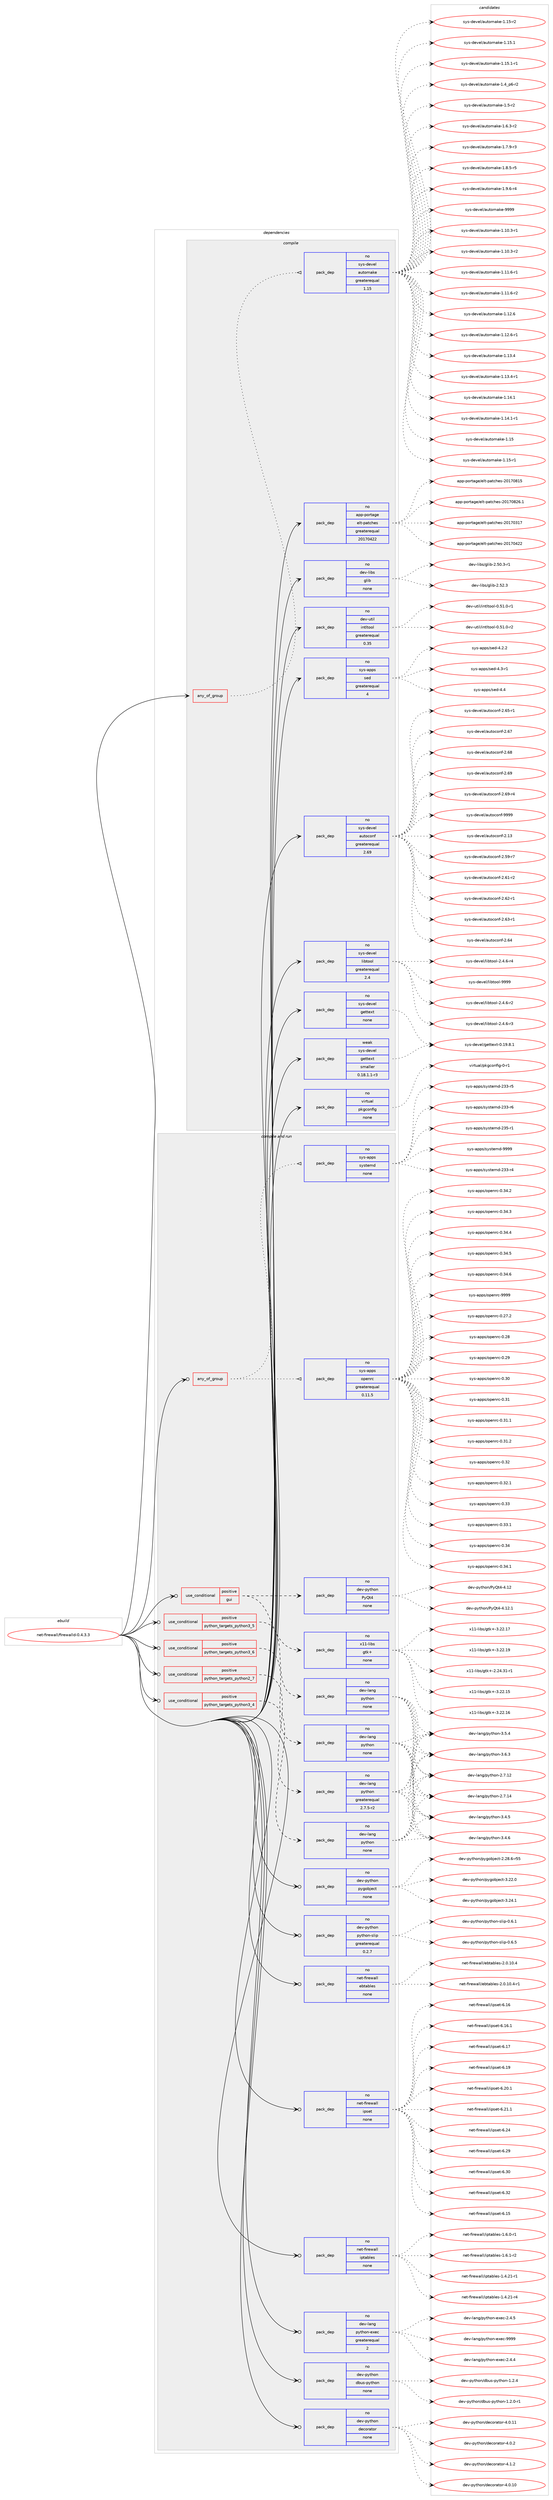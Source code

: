 digraph prolog {

# *************
# Graph options
# *************

newrank=true;
concentrate=true;
compound=true;
graph [rankdir=LR,fontname=Helvetica,fontsize=10,ranksep=1.5];#, ranksep=2.5, nodesep=0.2];
edge  [arrowhead=vee];
node  [fontname=Helvetica,fontsize=10];

# **********
# The ebuild
# **********

subgraph cluster_leftcol {
color=gray;
rank=same;
label=<<i>ebuild</i>>;
id [label="net-firewall/firewalld-0.4.3.3", color=red, width=4, href="../net-firewall/firewalld-0.4.3.3.svg"];
}

# ****************
# The dependencies
# ****************

subgraph cluster_midcol {
color=gray;
label=<<i>dependencies</i>>;
subgraph cluster_compile {
fillcolor="#eeeeee";
style=filled;
label=<<i>compile</i>>;
subgraph any6556 {
dependency408612 [label=<<TABLE BORDER="0" CELLBORDER="1" CELLSPACING="0" CELLPADDING="4"><TR><TD CELLPADDING="10">any_of_group</TD></TR></TABLE>>, shape=none, color=red];subgraph pack300751 {
dependency408613 [label=<<TABLE BORDER="0" CELLBORDER="1" CELLSPACING="0" CELLPADDING="4" WIDTH="220"><TR><TD ROWSPAN="6" CELLPADDING="30">pack_dep</TD></TR><TR><TD WIDTH="110">no</TD></TR><TR><TD>sys-devel</TD></TR><TR><TD>automake</TD></TR><TR><TD>greaterequal</TD></TR><TR><TD>1.15</TD></TR></TABLE>>, shape=none, color=blue];
}
dependency408612:e -> dependency408613:w [weight=20,style="dotted",arrowhead="oinv"];
}
id:e -> dependency408612:w [weight=20,style="solid",arrowhead="vee"];
subgraph pack300752 {
dependency408614 [label=<<TABLE BORDER="0" CELLBORDER="1" CELLSPACING="0" CELLPADDING="4" WIDTH="220"><TR><TD ROWSPAN="6" CELLPADDING="30">pack_dep</TD></TR><TR><TD WIDTH="110">no</TD></TR><TR><TD>app-portage</TD></TR><TR><TD>elt-patches</TD></TR><TR><TD>greaterequal</TD></TR><TR><TD>20170422</TD></TR></TABLE>>, shape=none, color=blue];
}
id:e -> dependency408614:w [weight=20,style="solid",arrowhead="vee"];
subgraph pack300753 {
dependency408615 [label=<<TABLE BORDER="0" CELLBORDER="1" CELLSPACING="0" CELLPADDING="4" WIDTH="220"><TR><TD ROWSPAN="6" CELLPADDING="30">pack_dep</TD></TR><TR><TD WIDTH="110">no</TD></TR><TR><TD>dev-libs</TD></TR><TR><TD>glib</TD></TR><TR><TD>none</TD></TR><TR><TD></TD></TR></TABLE>>, shape=none, color=blue];
}
id:e -> dependency408615:w [weight=20,style="solid",arrowhead="vee"];
subgraph pack300754 {
dependency408616 [label=<<TABLE BORDER="0" CELLBORDER="1" CELLSPACING="0" CELLPADDING="4" WIDTH="220"><TR><TD ROWSPAN="6" CELLPADDING="30">pack_dep</TD></TR><TR><TD WIDTH="110">no</TD></TR><TR><TD>dev-util</TD></TR><TR><TD>intltool</TD></TR><TR><TD>greaterequal</TD></TR><TR><TD>0.35</TD></TR></TABLE>>, shape=none, color=blue];
}
id:e -> dependency408616:w [weight=20,style="solid",arrowhead="vee"];
subgraph pack300755 {
dependency408617 [label=<<TABLE BORDER="0" CELLBORDER="1" CELLSPACING="0" CELLPADDING="4" WIDTH="220"><TR><TD ROWSPAN="6" CELLPADDING="30">pack_dep</TD></TR><TR><TD WIDTH="110">no</TD></TR><TR><TD>sys-apps</TD></TR><TR><TD>sed</TD></TR><TR><TD>greaterequal</TD></TR><TR><TD>4</TD></TR></TABLE>>, shape=none, color=blue];
}
id:e -> dependency408617:w [weight=20,style="solid",arrowhead="vee"];
subgraph pack300756 {
dependency408618 [label=<<TABLE BORDER="0" CELLBORDER="1" CELLSPACING="0" CELLPADDING="4" WIDTH="220"><TR><TD ROWSPAN="6" CELLPADDING="30">pack_dep</TD></TR><TR><TD WIDTH="110">no</TD></TR><TR><TD>sys-devel</TD></TR><TR><TD>autoconf</TD></TR><TR><TD>greaterequal</TD></TR><TR><TD>2.69</TD></TR></TABLE>>, shape=none, color=blue];
}
id:e -> dependency408618:w [weight=20,style="solid",arrowhead="vee"];
subgraph pack300757 {
dependency408619 [label=<<TABLE BORDER="0" CELLBORDER="1" CELLSPACING="0" CELLPADDING="4" WIDTH="220"><TR><TD ROWSPAN="6" CELLPADDING="30">pack_dep</TD></TR><TR><TD WIDTH="110">no</TD></TR><TR><TD>sys-devel</TD></TR><TR><TD>gettext</TD></TR><TR><TD>none</TD></TR><TR><TD></TD></TR></TABLE>>, shape=none, color=blue];
}
id:e -> dependency408619:w [weight=20,style="solid",arrowhead="vee"];
subgraph pack300758 {
dependency408620 [label=<<TABLE BORDER="0" CELLBORDER="1" CELLSPACING="0" CELLPADDING="4" WIDTH="220"><TR><TD ROWSPAN="6" CELLPADDING="30">pack_dep</TD></TR><TR><TD WIDTH="110">no</TD></TR><TR><TD>sys-devel</TD></TR><TR><TD>libtool</TD></TR><TR><TD>greaterequal</TD></TR><TR><TD>2.4</TD></TR></TABLE>>, shape=none, color=blue];
}
id:e -> dependency408620:w [weight=20,style="solid",arrowhead="vee"];
subgraph pack300759 {
dependency408621 [label=<<TABLE BORDER="0" CELLBORDER="1" CELLSPACING="0" CELLPADDING="4" WIDTH="220"><TR><TD ROWSPAN="6" CELLPADDING="30">pack_dep</TD></TR><TR><TD WIDTH="110">no</TD></TR><TR><TD>virtual</TD></TR><TR><TD>pkgconfig</TD></TR><TR><TD>none</TD></TR><TR><TD></TD></TR></TABLE>>, shape=none, color=blue];
}
id:e -> dependency408621:w [weight=20,style="solid",arrowhead="vee"];
subgraph pack300760 {
dependency408622 [label=<<TABLE BORDER="0" CELLBORDER="1" CELLSPACING="0" CELLPADDING="4" WIDTH="220"><TR><TD ROWSPAN="6" CELLPADDING="30">pack_dep</TD></TR><TR><TD WIDTH="110">weak</TD></TR><TR><TD>sys-devel</TD></TR><TR><TD>gettext</TD></TR><TR><TD>smaller</TD></TR><TR><TD>0.18.1.1-r3</TD></TR></TABLE>>, shape=none, color=blue];
}
id:e -> dependency408622:w [weight=20,style="solid",arrowhead="vee"];
}
subgraph cluster_compileandrun {
fillcolor="#eeeeee";
style=filled;
label=<<i>compile and run</i>>;
subgraph any6557 {
dependency408623 [label=<<TABLE BORDER="0" CELLBORDER="1" CELLSPACING="0" CELLPADDING="4"><TR><TD CELLPADDING="10">any_of_group</TD></TR></TABLE>>, shape=none, color=red];subgraph pack300761 {
dependency408624 [label=<<TABLE BORDER="0" CELLBORDER="1" CELLSPACING="0" CELLPADDING="4" WIDTH="220"><TR><TD ROWSPAN="6" CELLPADDING="30">pack_dep</TD></TR><TR><TD WIDTH="110">no</TD></TR><TR><TD>sys-apps</TD></TR><TR><TD>openrc</TD></TR><TR><TD>greaterequal</TD></TR><TR><TD>0.11.5</TD></TR></TABLE>>, shape=none, color=blue];
}
dependency408623:e -> dependency408624:w [weight=20,style="dotted",arrowhead="oinv"];
subgraph pack300762 {
dependency408625 [label=<<TABLE BORDER="0" CELLBORDER="1" CELLSPACING="0" CELLPADDING="4" WIDTH="220"><TR><TD ROWSPAN="6" CELLPADDING="30">pack_dep</TD></TR><TR><TD WIDTH="110">no</TD></TR><TR><TD>sys-apps</TD></TR><TR><TD>systemd</TD></TR><TR><TD>none</TD></TR><TR><TD></TD></TR></TABLE>>, shape=none, color=blue];
}
dependency408623:e -> dependency408625:w [weight=20,style="dotted",arrowhead="oinv"];
}
id:e -> dependency408623:w [weight=20,style="solid",arrowhead="odotvee"];
subgraph cond101117 {
dependency408626 [label=<<TABLE BORDER="0" CELLBORDER="1" CELLSPACING="0" CELLPADDING="4"><TR><TD ROWSPAN="3" CELLPADDING="10">use_conditional</TD></TR><TR><TD>positive</TD></TR><TR><TD>gui</TD></TR></TABLE>>, shape=none, color=red];
subgraph pack300763 {
dependency408627 [label=<<TABLE BORDER="0" CELLBORDER="1" CELLSPACING="0" CELLPADDING="4" WIDTH="220"><TR><TD ROWSPAN="6" CELLPADDING="30">pack_dep</TD></TR><TR><TD WIDTH="110">no</TD></TR><TR><TD>x11-libs</TD></TR><TR><TD>gtk+</TD></TR><TR><TD>none</TD></TR><TR><TD></TD></TR></TABLE>>, shape=none, color=blue];
}
dependency408626:e -> dependency408627:w [weight=20,style="dashed",arrowhead="vee"];
subgraph pack300764 {
dependency408628 [label=<<TABLE BORDER="0" CELLBORDER="1" CELLSPACING="0" CELLPADDING="4" WIDTH="220"><TR><TD ROWSPAN="6" CELLPADDING="30">pack_dep</TD></TR><TR><TD WIDTH="110">no</TD></TR><TR><TD>dev-python</TD></TR><TR><TD>PyQt4</TD></TR><TR><TD>none</TD></TR><TR><TD></TD></TR></TABLE>>, shape=none, color=blue];
}
dependency408626:e -> dependency408628:w [weight=20,style="dashed",arrowhead="vee"];
}
id:e -> dependency408626:w [weight=20,style="solid",arrowhead="odotvee"];
subgraph cond101118 {
dependency408629 [label=<<TABLE BORDER="0" CELLBORDER="1" CELLSPACING="0" CELLPADDING="4"><TR><TD ROWSPAN="3" CELLPADDING="10">use_conditional</TD></TR><TR><TD>positive</TD></TR><TR><TD>python_targets_python2_7</TD></TR></TABLE>>, shape=none, color=red];
subgraph pack300765 {
dependency408630 [label=<<TABLE BORDER="0" CELLBORDER="1" CELLSPACING="0" CELLPADDING="4" WIDTH="220"><TR><TD ROWSPAN="6" CELLPADDING="30">pack_dep</TD></TR><TR><TD WIDTH="110">no</TD></TR><TR><TD>dev-lang</TD></TR><TR><TD>python</TD></TR><TR><TD>greaterequal</TD></TR><TR><TD>2.7.5-r2</TD></TR></TABLE>>, shape=none, color=blue];
}
dependency408629:e -> dependency408630:w [weight=20,style="dashed",arrowhead="vee"];
}
id:e -> dependency408629:w [weight=20,style="solid",arrowhead="odotvee"];
subgraph cond101119 {
dependency408631 [label=<<TABLE BORDER="0" CELLBORDER="1" CELLSPACING="0" CELLPADDING="4"><TR><TD ROWSPAN="3" CELLPADDING="10">use_conditional</TD></TR><TR><TD>positive</TD></TR><TR><TD>python_targets_python3_4</TD></TR></TABLE>>, shape=none, color=red];
subgraph pack300766 {
dependency408632 [label=<<TABLE BORDER="0" CELLBORDER="1" CELLSPACING="0" CELLPADDING="4" WIDTH="220"><TR><TD ROWSPAN="6" CELLPADDING="30">pack_dep</TD></TR><TR><TD WIDTH="110">no</TD></TR><TR><TD>dev-lang</TD></TR><TR><TD>python</TD></TR><TR><TD>none</TD></TR><TR><TD></TD></TR></TABLE>>, shape=none, color=blue];
}
dependency408631:e -> dependency408632:w [weight=20,style="dashed",arrowhead="vee"];
}
id:e -> dependency408631:w [weight=20,style="solid",arrowhead="odotvee"];
subgraph cond101120 {
dependency408633 [label=<<TABLE BORDER="0" CELLBORDER="1" CELLSPACING="0" CELLPADDING="4"><TR><TD ROWSPAN="3" CELLPADDING="10">use_conditional</TD></TR><TR><TD>positive</TD></TR><TR><TD>python_targets_python3_5</TD></TR></TABLE>>, shape=none, color=red];
subgraph pack300767 {
dependency408634 [label=<<TABLE BORDER="0" CELLBORDER="1" CELLSPACING="0" CELLPADDING="4" WIDTH="220"><TR><TD ROWSPAN="6" CELLPADDING="30">pack_dep</TD></TR><TR><TD WIDTH="110">no</TD></TR><TR><TD>dev-lang</TD></TR><TR><TD>python</TD></TR><TR><TD>none</TD></TR><TR><TD></TD></TR></TABLE>>, shape=none, color=blue];
}
dependency408633:e -> dependency408634:w [weight=20,style="dashed",arrowhead="vee"];
}
id:e -> dependency408633:w [weight=20,style="solid",arrowhead="odotvee"];
subgraph cond101121 {
dependency408635 [label=<<TABLE BORDER="0" CELLBORDER="1" CELLSPACING="0" CELLPADDING="4"><TR><TD ROWSPAN="3" CELLPADDING="10">use_conditional</TD></TR><TR><TD>positive</TD></TR><TR><TD>python_targets_python3_6</TD></TR></TABLE>>, shape=none, color=red];
subgraph pack300768 {
dependency408636 [label=<<TABLE BORDER="0" CELLBORDER="1" CELLSPACING="0" CELLPADDING="4" WIDTH="220"><TR><TD ROWSPAN="6" CELLPADDING="30">pack_dep</TD></TR><TR><TD WIDTH="110">no</TD></TR><TR><TD>dev-lang</TD></TR><TR><TD>python</TD></TR><TR><TD>none</TD></TR><TR><TD></TD></TR></TABLE>>, shape=none, color=blue];
}
dependency408635:e -> dependency408636:w [weight=20,style="dashed",arrowhead="vee"];
}
id:e -> dependency408635:w [weight=20,style="solid",arrowhead="odotvee"];
subgraph pack300769 {
dependency408637 [label=<<TABLE BORDER="0" CELLBORDER="1" CELLSPACING="0" CELLPADDING="4" WIDTH="220"><TR><TD ROWSPAN="6" CELLPADDING="30">pack_dep</TD></TR><TR><TD WIDTH="110">no</TD></TR><TR><TD>dev-lang</TD></TR><TR><TD>python-exec</TD></TR><TR><TD>greaterequal</TD></TR><TR><TD>2</TD></TR></TABLE>>, shape=none, color=blue];
}
id:e -> dependency408637:w [weight=20,style="solid",arrowhead="odotvee"];
subgraph pack300770 {
dependency408638 [label=<<TABLE BORDER="0" CELLBORDER="1" CELLSPACING="0" CELLPADDING="4" WIDTH="220"><TR><TD ROWSPAN="6" CELLPADDING="30">pack_dep</TD></TR><TR><TD WIDTH="110">no</TD></TR><TR><TD>dev-python</TD></TR><TR><TD>dbus-python</TD></TR><TR><TD>none</TD></TR><TR><TD></TD></TR></TABLE>>, shape=none, color=blue];
}
id:e -> dependency408638:w [weight=20,style="solid",arrowhead="odotvee"];
subgraph pack300771 {
dependency408639 [label=<<TABLE BORDER="0" CELLBORDER="1" CELLSPACING="0" CELLPADDING="4" WIDTH="220"><TR><TD ROWSPAN="6" CELLPADDING="30">pack_dep</TD></TR><TR><TD WIDTH="110">no</TD></TR><TR><TD>dev-python</TD></TR><TR><TD>decorator</TD></TR><TR><TD>none</TD></TR><TR><TD></TD></TR></TABLE>>, shape=none, color=blue];
}
id:e -> dependency408639:w [weight=20,style="solid",arrowhead="odotvee"];
subgraph pack300772 {
dependency408640 [label=<<TABLE BORDER="0" CELLBORDER="1" CELLSPACING="0" CELLPADDING="4" WIDTH="220"><TR><TD ROWSPAN="6" CELLPADDING="30">pack_dep</TD></TR><TR><TD WIDTH="110">no</TD></TR><TR><TD>dev-python</TD></TR><TR><TD>pygobject</TD></TR><TR><TD>none</TD></TR><TR><TD></TD></TR></TABLE>>, shape=none, color=blue];
}
id:e -> dependency408640:w [weight=20,style="solid",arrowhead="odotvee"];
subgraph pack300773 {
dependency408641 [label=<<TABLE BORDER="0" CELLBORDER="1" CELLSPACING="0" CELLPADDING="4" WIDTH="220"><TR><TD ROWSPAN="6" CELLPADDING="30">pack_dep</TD></TR><TR><TD WIDTH="110">no</TD></TR><TR><TD>dev-python</TD></TR><TR><TD>python-slip</TD></TR><TR><TD>greaterequal</TD></TR><TR><TD>0.2.7</TD></TR></TABLE>>, shape=none, color=blue];
}
id:e -> dependency408641:w [weight=20,style="solid",arrowhead="odotvee"];
subgraph pack300774 {
dependency408642 [label=<<TABLE BORDER="0" CELLBORDER="1" CELLSPACING="0" CELLPADDING="4" WIDTH="220"><TR><TD ROWSPAN="6" CELLPADDING="30">pack_dep</TD></TR><TR><TD WIDTH="110">no</TD></TR><TR><TD>net-firewall</TD></TR><TR><TD>ebtables</TD></TR><TR><TD>none</TD></TR><TR><TD></TD></TR></TABLE>>, shape=none, color=blue];
}
id:e -> dependency408642:w [weight=20,style="solid",arrowhead="odotvee"];
subgraph pack300775 {
dependency408643 [label=<<TABLE BORDER="0" CELLBORDER="1" CELLSPACING="0" CELLPADDING="4" WIDTH="220"><TR><TD ROWSPAN="6" CELLPADDING="30">pack_dep</TD></TR><TR><TD WIDTH="110">no</TD></TR><TR><TD>net-firewall</TD></TR><TR><TD>ipset</TD></TR><TR><TD>none</TD></TR><TR><TD></TD></TR></TABLE>>, shape=none, color=blue];
}
id:e -> dependency408643:w [weight=20,style="solid",arrowhead="odotvee"];
subgraph pack300776 {
dependency408644 [label=<<TABLE BORDER="0" CELLBORDER="1" CELLSPACING="0" CELLPADDING="4" WIDTH="220"><TR><TD ROWSPAN="6" CELLPADDING="30">pack_dep</TD></TR><TR><TD WIDTH="110">no</TD></TR><TR><TD>net-firewall</TD></TR><TR><TD>iptables</TD></TR><TR><TD>none</TD></TR><TR><TD></TD></TR></TABLE>>, shape=none, color=blue];
}
id:e -> dependency408644:w [weight=20,style="solid",arrowhead="odotvee"];
}
subgraph cluster_run {
fillcolor="#eeeeee";
style=filled;
label=<<i>run</i>>;
}
}

# **************
# The candidates
# **************

subgraph cluster_choices {
rank=same;
color=gray;
label=<<i>candidates</i>>;

subgraph choice300751 {
color=black;
nodesep=1;
choice11512111545100101118101108479711711611110997107101454946494846514511449 [label="sys-devel/automake-1.10.3-r1", color=red, width=4,href="../sys-devel/automake-1.10.3-r1.svg"];
choice11512111545100101118101108479711711611110997107101454946494846514511450 [label="sys-devel/automake-1.10.3-r2", color=red, width=4,href="../sys-devel/automake-1.10.3-r2.svg"];
choice11512111545100101118101108479711711611110997107101454946494946544511449 [label="sys-devel/automake-1.11.6-r1", color=red, width=4,href="../sys-devel/automake-1.11.6-r1.svg"];
choice11512111545100101118101108479711711611110997107101454946494946544511450 [label="sys-devel/automake-1.11.6-r2", color=red, width=4,href="../sys-devel/automake-1.11.6-r2.svg"];
choice1151211154510010111810110847971171161111099710710145494649504654 [label="sys-devel/automake-1.12.6", color=red, width=4,href="../sys-devel/automake-1.12.6.svg"];
choice11512111545100101118101108479711711611110997107101454946495046544511449 [label="sys-devel/automake-1.12.6-r1", color=red, width=4,href="../sys-devel/automake-1.12.6-r1.svg"];
choice1151211154510010111810110847971171161111099710710145494649514652 [label="sys-devel/automake-1.13.4", color=red, width=4,href="../sys-devel/automake-1.13.4.svg"];
choice11512111545100101118101108479711711611110997107101454946495146524511449 [label="sys-devel/automake-1.13.4-r1", color=red, width=4,href="../sys-devel/automake-1.13.4-r1.svg"];
choice1151211154510010111810110847971171161111099710710145494649524649 [label="sys-devel/automake-1.14.1", color=red, width=4,href="../sys-devel/automake-1.14.1.svg"];
choice11512111545100101118101108479711711611110997107101454946495246494511449 [label="sys-devel/automake-1.14.1-r1", color=red, width=4,href="../sys-devel/automake-1.14.1-r1.svg"];
choice115121115451001011181011084797117116111109971071014549464953 [label="sys-devel/automake-1.15", color=red, width=4,href="../sys-devel/automake-1.15.svg"];
choice1151211154510010111810110847971171161111099710710145494649534511449 [label="sys-devel/automake-1.15-r1", color=red, width=4,href="../sys-devel/automake-1.15-r1.svg"];
choice1151211154510010111810110847971171161111099710710145494649534511450 [label="sys-devel/automake-1.15-r2", color=red, width=4,href="../sys-devel/automake-1.15-r2.svg"];
choice1151211154510010111810110847971171161111099710710145494649534649 [label="sys-devel/automake-1.15.1", color=red, width=4,href="../sys-devel/automake-1.15.1.svg"];
choice11512111545100101118101108479711711611110997107101454946495346494511449 [label="sys-devel/automake-1.15.1-r1", color=red, width=4,href="../sys-devel/automake-1.15.1-r1.svg"];
choice115121115451001011181011084797117116111109971071014549465295112544511450 [label="sys-devel/automake-1.4_p6-r2", color=red, width=4,href="../sys-devel/automake-1.4_p6-r2.svg"];
choice11512111545100101118101108479711711611110997107101454946534511450 [label="sys-devel/automake-1.5-r2", color=red, width=4,href="../sys-devel/automake-1.5-r2.svg"];
choice115121115451001011181011084797117116111109971071014549465446514511450 [label="sys-devel/automake-1.6.3-r2", color=red, width=4,href="../sys-devel/automake-1.6.3-r2.svg"];
choice115121115451001011181011084797117116111109971071014549465546574511451 [label="sys-devel/automake-1.7.9-r3", color=red, width=4,href="../sys-devel/automake-1.7.9-r3.svg"];
choice115121115451001011181011084797117116111109971071014549465646534511453 [label="sys-devel/automake-1.8.5-r5", color=red, width=4,href="../sys-devel/automake-1.8.5-r5.svg"];
choice115121115451001011181011084797117116111109971071014549465746544511452 [label="sys-devel/automake-1.9.6-r4", color=red, width=4,href="../sys-devel/automake-1.9.6-r4.svg"];
choice115121115451001011181011084797117116111109971071014557575757 [label="sys-devel/automake-9999", color=red, width=4,href="../sys-devel/automake-9999.svg"];
dependency408613:e -> choice11512111545100101118101108479711711611110997107101454946494846514511449:w [style=dotted,weight="100"];
dependency408613:e -> choice11512111545100101118101108479711711611110997107101454946494846514511450:w [style=dotted,weight="100"];
dependency408613:e -> choice11512111545100101118101108479711711611110997107101454946494946544511449:w [style=dotted,weight="100"];
dependency408613:e -> choice11512111545100101118101108479711711611110997107101454946494946544511450:w [style=dotted,weight="100"];
dependency408613:e -> choice1151211154510010111810110847971171161111099710710145494649504654:w [style=dotted,weight="100"];
dependency408613:e -> choice11512111545100101118101108479711711611110997107101454946495046544511449:w [style=dotted,weight="100"];
dependency408613:e -> choice1151211154510010111810110847971171161111099710710145494649514652:w [style=dotted,weight="100"];
dependency408613:e -> choice11512111545100101118101108479711711611110997107101454946495146524511449:w [style=dotted,weight="100"];
dependency408613:e -> choice1151211154510010111810110847971171161111099710710145494649524649:w [style=dotted,weight="100"];
dependency408613:e -> choice11512111545100101118101108479711711611110997107101454946495246494511449:w [style=dotted,weight="100"];
dependency408613:e -> choice115121115451001011181011084797117116111109971071014549464953:w [style=dotted,weight="100"];
dependency408613:e -> choice1151211154510010111810110847971171161111099710710145494649534511449:w [style=dotted,weight="100"];
dependency408613:e -> choice1151211154510010111810110847971171161111099710710145494649534511450:w [style=dotted,weight="100"];
dependency408613:e -> choice1151211154510010111810110847971171161111099710710145494649534649:w [style=dotted,weight="100"];
dependency408613:e -> choice11512111545100101118101108479711711611110997107101454946495346494511449:w [style=dotted,weight="100"];
dependency408613:e -> choice115121115451001011181011084797117116111109971071014549465295112544511450:w [style=dotted,weight="100"];
dependency408613:e -> choice11512111545100101118101108479711711611110997107101454946534511450:w [style=dotted,weight="100"];
dependency408613:e -> choice115121115451001011181011084797117116111109971071014549465446514511450:w [style=dotted,weight="100"];
dependency408613:e -> choice115121115451001011181011084797117116111109971071014549465546574511451:w [style=dotted,weight="100"];
dependency408613:e -> choice115121115451001011181011084797117116111109971071014549465646534511453:w [style=dotted,weight="100"];
dependency408613:e -> choice115121115451001011181011084797117116111109971071014549465746544511452:w [style=dotted,weight="100"];
dependency408613:e -> choice115121115451001011181011084797117116111109971071014557575757:w [style=dotted,weight="100"];
}
subgraph choice300752 {
color=black;
nodesep=1;
choice97112112451121111141169710310147101108116451129711699104101115455048495548514955 [label="app-portage/elt-patches-20170317", color=red, width=4,href="../app-portage/elt-patches-20170317.svg"];
choice97112112451121111141169710310147101108116451129711699104101115455048495548525050 [label="app-portage/elt-patches-20170422", color=red, width=4,href="../app-portage/elt-patches-20170422.svg"];
choice97112112451121111141169710310147101108116451129711699104101115455048495548564953 [label="app-portage/elt-patches-20170815", color=red, width=4,href="../app-portage/elt-patches-20170815.svg"];
choice971121124511211111411697103101471011081164511297116991041011154550484955485650544649 [label="app-portage/elt-patches-20170826.1", color=red, width=4,href="../app-portage/elt-patches-20170826.1.svg"];
dependency408614:e -> choice97112112451121111141169710310147101108116451129711699104101115455048495548514955:w [style=dotted,weight="100"];
dependency408614:e -> choice97112112451121111141169710310147101108116451129711699104101115455048495548525050:w [style=dotted,weight="100"];
dependency408614:e -> choice97112112451121111141169710310147101108116451129711699104101115455048495548564953:w [style=dotted,weight="100"];
dependency408614:e -> choice971121124511211111411697103101471011081164511297116991041011154550484955485650544649:w [style=dotted,weight="100"];
}
subgraph choice300753 {
color=black;
nodesep=1;
choice10010111845108105981154710310810598455046534846514511449 [label="dev-libs/glib-2.50.3-r1", color=red, width=4,href="../dev-libs/glib-2.50.3-r1.svg"];
choice1001011184510810598115471031081059845504653504651 [label="dev-libs/glib-2.52.3", color=red, width=4,href="../dev-libs/glib-2.52.3.svg"];
dependency408615:e -> choice10010111845108105981154710310810598455046534846514511449:w [style=dotted,weight="100"];
dependency408615:e -> choice1001011184510810598115471031081059845504653504651:w [style=dotted,weight="100"];
}
subgraph choice300754 {
color=black;
nodesep=1;
choice1001011184511711610510847105110116108116111111108454846534946484511449 [label="dev-util/intltool-0.51.0-r1", color=red, width=4,href="../dev-util/intltool-0.51.0-r1.svg"];
choice1001011184511711610510847105110116108116111111108454846534946484511450 [label="dev-util/intltool-0.51.0-r2", color=red, width=4,href="../dev-util/intltool-0.51.0-r2.svg"];
dependency408616:e -> choice1001011184511711610510847105110116108116111111108454846534946484511449:w [style=dotted,weight="100"];
dependency408616:e -> choice1001011184511711610510847105110116108116111111108454846534946484511450:w [style=dotted,weight="100"];
}
subgraph choice300755 {
color=black;
nodesep=1;
choice115121115459711211211547115101100455246504650 [label="sys-apps/sed-4.2.2", color=red, width=4,href="../sys-apps/sed-4.2.2.svg"];
choice115121115459711211211547115101100455246514511449 [label="sys-apps/sed-4.3-r1", color=red, width=4,href="../sys-apps/sed-4.3-r1.svg"];
choice11512111545971121121154711510110045524652 [label="sys-apps/sed-4.4", color=red, width=4,href="../sys-apps/sed-4.4.svg"];
dependency408617:e -> choice115121115459711211211547115101100455246504650:w [style=dotted,weight="100"];
dependency408617:e -> choice115121115459711211211547115101100455246514511449:w [style=dotted,weight="100"];
dependency408617:e -> choice11512111545971121121154711510110045524652:w [style=dotted,weight="100"];
}
subgraph choice300756 {
color=black;
nodesep=1;
choice115121115451001011181011084797117116111991111101024550464951 [label="sys-devel/autoconf-2.13", color=red, width=4,href="../sys-devel/autoconf-2.13.svg"];
choice1151211154510010111810110847971171161119911111010245504653574511455 [label="sys-devel/autoconf-2.59-r7", color=red, width=4,href="../sys-devel/autoconf-2.59-r7.svg"];
choice1151211154510010111810110847971171161119911111010245504654494511450 [label="sys-devel/autoconf-2.61-r2", color=red, width=4,href="../sys-devel/autoconf-2.61-r2.svg"];
choice1151211154510010111810110847971171161119911111010245504654504511449 [label="sys-devel/autoconf-2.62-r1", color=red, width=4,href="../sys-devel/autoconf-2.62-r1.svg"];
choice1151211154510010111810110847971171161119911111010245504654514511449 [label="sys-devel/autoconf-2.63-r1", color=red, width=4,href="../sys-devel/autoconf-2.63-r1.svg"];
choice115121115451001011181011084797117116111991111101024550465452 [label="sys-devel/autoconf-2.64", color=red, width=4,href="../sys-devel/autoconf-2.64.svg"];
choice1151211154510010111810110847971171161119911111010245504654534511449 [label="sys-devel/autoconf-2.65-r1", color=red, width=4,href="../sys-devel/autoconf-2.65-r1.svg"];
choice115121115451001011181011084797117116111991111101024550465455 [label="sys-devel/autoconf-2.67", color=red, width=4,href="../sys-devel/autoconf-2.67.svg"];
choice115121115451001011181011084797117116111991111101024550465456 [label="sys-devel/autoconf-2.68", color=red, width=4,href="../sys-devel/autoconf-2.68.svg"];
choice115121115451001011181011084797117116111991111101024550465457 [label="sys-devel/autoconf-2.69", color=red, width=4,href="../sys-devel/autoconf-2.69.svg"];
choice1151211154510010111810110847971171161119911111010245504654574511452 [label="sys-devel/autoconf-2.69-r4", color=red, width=4,href="../sys-devel/autoconf-2.69-r4.svg"];
choice115121115451001011181011084797117116111991111101024557575757 [label="sys-devel/autoconf-9999", color=red, width=4,href="../sys-devel/autoconf-9999.svg"];
dependency408618:e -> choice115121115451001011181011084797117116111991111101024550464951:w [style=dotted,weight="100"];
dependency408618:e -> choice1151211154510010111810110847971171161119911111010245504653574511455:w [style=dotted,weight="100"];
dependency408618:e -> choice1151211154510010111810110847971171161119911111010245504654494511450:w [style=dotted,weight="100"];
dependency408618:e -> choice1151211154510010111810110847971171161119911111010245504654504511449:w [style=dotted,weight="100"];
dependency408618:e -> choice1151211154510010111810110847971171161119911111010245504654514511449:w [style=dotted,weight="100"];
dependency408618:e -> choice115121115451001011181011084797117116111991111101024550465452:w [style=dotted,weight="100"];
dependency408618:e -> choice1151211154510010111810110847971171161119911111010245504654534511449:w [style=dotted,weight="100"];
dependency408618:e -> choice115121115451001011181011084797117116111991111101024550465455:w [style=dotted,weight="100"];
dependency408618:e -> choice115121115451001011181011084797117116111991111101024550465456:w [style=dotted,weight="100"];
dependency408618:e -> choice115121115451001011181011084797117116111991111101024550465457:w [style=dotted,weight="100"];
dependency408618:e -> choice1151211154510010111810110847971171161119911111010245504654574511452:w [style=dotted,weight="100"];
dependency408618:e -> choice115121115451001011181011084797117116111991111101024557575757:w [style=dotted,weight="100"];
}
subgraph choice300757 {
color=black;
nodesep=1;
choice1151211154510010111810110847103101116116101120116454846495746564649 [label="sys-devel/gettext-0.19.8.1", color=red, width=4,href="../sys-devel/gettext-0.19.8.1.svg"];
dependency408619:e -> choice1151211154510010111810110847103101116116101120116454846495746564649:w [style=dotted,weight="100"];
}
subgraph choice300758 {
color=black;
nodesep=1;
choice1151211154510010111810110847108105981161111111084550465246544511450 [label="sys-devel/libtool-2.4.6-r2", color=red, width=4,href="../sys-devel/libtool-2.4.6-r2.svg"];
choice1151211154510010111810110847108105981161111111084550465246544511451 [label="sys-devel/libtool-2.4.6-r3", color=red, width=4,href="../sys-devel/libtool-2.4.6-r3.svg"];
choice1151211154510010111810110847108105981161111111084550465246544511452 [label="sys-devel/libtool-2.4.6-r4", color=red, width=4,href="../sys-devel/libtool-2.4.6-r4.svg"];
choice1151211154510010111810110847108105981161111111084557575757 [label="sys-devel/libtool-9999", color=red, width=4,href="../sys-devel/libtool-9999.svg"];
dependency408620:e -> choice1151211154510010111810110847108105981161111111084550465246544511450:w [style=dotted,weight="100"];
dependency408620:e -> choice1151211154510010111810110847108105981161111111084550465246544511451:w [style=dotted,weight="100"];
dependency408620:e -> choice1151211154510010111810110847108105981161111111084550465246544511452:w [style=dotted,weight="100"];
dependency408620:e -> choice1151211154510010111810110847108105981161111111084557575757:w [style=dotted,weight="100"];
}
subgraph choice300759 {
color=black;
nodesep=1;
choice11810511411611797108471121071039911111010210510345484511449 [label="virtual/pkgconfig-0-r1", color=red, width=4,href="../virtual/pkgconfig-0-r1.svg"];
dependency408621:e -> choice11810511411611797108471121071039911111010210510345484511449:w [style=dotted,weight="100"];
}
subgraph choice300760 {
color=black;
nodesep=1;
choice1151211154510010111810110847103101116116101120116454846495746564649 [label="sys-devel/gettext-0.19.8.1", color=red, width=4,href="../sys-devel/gettext-0.19.8.1.svg"];
dependency408622:e -> choice1151211154510010111810110847103101116116101120116454846495746564649:w [style=dotted,weight="100"];
}
subgraph choice300761 {
color=black;
nodesep=1;
choice1151211154597112112115471111121011101149945484650554650 [label="sys-apps/openrc-0.27.2", color=red, width=4,href="../sys-apps/openrc-0.27.2.svg"];
choice115121115459711211211547111112101110114994548465056 [label="sys-apps/openrc-0.28", color=red, width=4,href="../sys-apps/openrc-0.28.svg"];
choice115121115459711211211547111112101110114994548465057 [label="sys-apps/openrc-0.29", color=red, width=4,href="../sys-apps/openrc-0.29.svg"];
choice115121115459711211211547111112101110114994548465148 [label="sys-apps/openrc-0.30", color=red, width=4,href="../sys-apps/openrc-0.30.svg"];
choice115121115459711211211547111112101110114994548465149 [label="sys-apps/openrc-0.31", color=red, width=4,href="../sys-apps/openrc-0.31.svg"];
choice1151211154597112112115471111121011101149945484651494649 [label="sys-apps/openrc-0.31.1", color=red, width=4,href="../sys-apps/openrc-0.31.1.svg"];
choice1151211154597112112115471111121011101149945484651494650 [label="sys-apps/openrc-0.31.2", color=red, width=4,href="../sys-apps/openrc-0.31.2.svg"];
choice115121115459711211211547111112101110114994548465150 [label="sys-apps/openrc-0.32", color=red, width=4,href="../sys-apps/openrc-0.32.svg"];
choice1151211154597112112115471111121011101149945484651504649 [label="sys-apps/openrc-0.32.1", color=red, width=4,href="../sys-apps/openrc-0.32.1.svg"];
choice115121115459711211211547111112101110114994548465151 [label="sys-apps/openrc-0.33", color=red, width=4,href="../sys-apps/openrc-0.33.svg"];
choice1151211154597112112115471111121011101149945484651514649 [label="sys-apps/openrc-0.33.1", color=red, width=4,href="../sys-apps/openrc-0.33.1.svg"];
choice115121115459711211211547111112101110114994548465152 [label="sys-apps/openrc-0.34", color=red, width=4,href="../sys-apps/openrc-0.34.svg"];
choice1151211154597112112115471111121011101149945484651524649 [label="sys-apps/openrc-0.34.1", color=red, width=4,href="../sys-apps/openrc-0.34.1.svg"];
choice1151211154597112112115471111121011101149945484651524650 [label="sys-apps/openrc-0.34.2", color=red, width=4,href="../sys-apps/openrc-0.34.2.svg"];
choice1151211154597112112115471111121011101149945484651524651 [label="sys-apps/openrc-0.34.3", color=red, width=4,href="../sys-apps/openrc-0.34.3.svg"];
choice1151211154597112112115471111121011101149945484651524652 [label="sys-apps/openrc-0.34.4", color=red, width=4,href="../sys-apps/openrc-0.34.4.svg"];
choice1151211154597112112115471111121011101149945484651524653 [label="sys-apps/openrc-0.34.5", color=red, width=4,href="../sys-apps/openrc-0.34.5.svg"];
choice1151211154597112112115471111121011101149945484651524654 [label="sys-apps/openrc-0.34.6", color=red, width=4,href="../sys-apps/openrc-0.34.6.svg"];
choice115121115459711211211547111112101110114994557575757 [label="sys-apps/openrc-9999", color=red, width=4,href="../sys-apps/openrc-9999.svg"];
dependency408624:e -> choice1151211154597112112115471111121011101149945484650554650:w [style=dotted,weight="100"];
dependency408624:e -> choice115121115459711211211547111112101110114994548465056:w [style=dotted,weight="100"];
dependency408624:e -> choice115121115459711211211547111112101110114994548465057:w [style=dotted,weight="100"];
dependency408624:e -> choice115121115459711211211547111112101110114994548465148:w [style=dotted,weight="100"];
dependency408624:e -> choice115121115459711211211547111112101110114994548465149:w [style=dotted,weight="100"];
dependency408624:e -> choice1151211154597112112115471111121011101149945484651494649:w [style=dotted,weight="100"];
dependency408624:e -> choice1151211154597112112115471111121011101149945484651494650:w [style=dotted,weight="100"];
dependency408624:e -> choice115121115459711211211547111112101110114994548465150:w [style=dotted,weight="100"];
dependency408624:e -> choice1151211154597112112115471111121011101149945484651504649:w [style=dotted,weight="100"];
dependency408624:e -> choice115121115459711211211547111112101110114994548465151:w [style=dotted,weight="100"];
dependency408624:e -> choice1151211154597112112115471111121011101149945484651514649:w [style=dotted,weight="100"];
dependency408624:e -> choice115121115459711211211547111112101110114994548465152:w [style=dotted,weight="100"];
dependency408624:e -> choice1151211154597112112115471111121011101149945484651524649:w [style=dotted,weight="100"];
dependency408624:e -> choice1151211154597112112115471111121011101149945484651524650:w [style=dotted,weight="100"];
dependency408624:e -> choice1151211154597112112115471111121011101149945484651524651:w [style=dotted,weight="100"];
dependency408624:e -> choice1151211154597112112115471111121011101149945484651524652:w [style=dotted,weight="100"];
dependency408624:e -> choice1151211154597112112115471111121011101149945484651524653:w [style=dotted,weight="100"];
dependency408624:e -> choice1151211154597112112115471111121011101149945484651524654:w [style=dotted,weight="100"];
dependency408624:e -> choice115121115459711211211547111112101110114994557575757:w [style=dotted,weight="100"];
}
subgraph choice300762 {
color=black;
nodesep=1;
choice115121115459711211211547115121115116101109100455051514511452 [label="sys-apps/systemd-233-r4", color=red, width=4,href="../sys-apps/systemd-233-r4.svg"];
choice115121115459711211211547115121115116101109100455051514511453 [label="sys-apps/systemd-233-r5", color=red, width=4,href="../sys-apps/systemd-233-r5.svg"];
choice115121115459711211211547115121115116101109100455051514511454 [label="sys-apps/systemd-233-r6", color=red, width=4,href="../sys-apps/systemd-233-r6.svg"];
choice115121115459711211211547115121115116101109100455051534511449 [label="sys-apps/systemd-235-r1", color=red, width=4,href="../sys-apps/systemd-235-r1.svg"];
choice1151211154597112112115471151211151161011091004557575757 [label="sys-apps/systemd-9999", color=red, width=4,href="../sys-apps/systemd-9999.svg"];
dependency408625:e -> choice115121115459711211211547115121115116101109100455051514511452:w [style=dotted,weight="100"];
dependency408625:e -> choice115121115459711211211547115121115116101109100455051514511453:w [style=dotted,weight="100"];
dependency408625:e -> choice115121115459711211211547115121115116101109100455051514511454:w [style=dotted,weight="100"];
dependency408625:e -> choice115121115459711211211547115121115116101109100455051534511449:w [style=dotted,weight="100"];
dependency408625:e -> choice1151211154597112112115471151211151161011091004557575757:w [style=dotted,weight="100"];
}
subgraph choice300763 {
color=black;
nodesep=1;
choice12049494510810598115471031161074345504650524651494511449 [label="x11-libs/gtk+-2.24.31-r1", color=red, width=4,href="../x11-libs/gtk+-2.24.31-r1.svg"];
choice1204949451081059811547103116107434551465050464953 [label="x11-libs/gtk+-3.22.15", color=red, width=4,href="../x11-libs/gtk+-3.22.15.svg"];
choice1204949451081059811547103116107434551465050464954 [label="x11-libs/gtk+-3.22.16", color=red, width=4,href="../x11-libs/gtk+-3.22.16.svg"];
choice1204949451081059811547103116107434551465050464955 [label="x11-libs/gtk+-3.22.17", color=red, width=4,href="../x11-libs/gtk+-3.22.17.svg"];
choice1204949451081059811547103116107434551465050464957 [label="x11-libs/gtk+-3.22.19", color=red, width=4,href="../x11-libs/gtk+-3.22.19.svg"];
dependency408627:e -> choice12049494510810598115471031161074345504650524651494511449:w [style=dotted,weight="100"];
dependency408627:e -> choice1204949451081059811547103116107434551465050464953:w [style=dotted,weight="100"];
dependency408627:e -> choice1204949451081059811547103116107434551465050464954:w [style=dotted,weight="100"];
dependency408627:e -> choice1204949451081059811547103116107434551465050464955:w [style=dotted,weight="100"];
dependency408627:e -> choice1204949451081059811547103116107434551465050464957:w [style=dotted,weight="100"];
}
subgraph choice300764 {
color=black;
nodesep=1;
choice10010111845112121116104111110478012181116524552464950 [label="dev-python/PyQt4-4.12", color=red, width=4,href="../dev-python/PyQt4-4.12.svg"];
choice100101118451121211161041111104780121811165245524649504649 [label="dev-python/PyQt4-4.12.1", color=red, width=4,href="../dev-python/PyQt4-4.12.1.svg"];
dependency408628:e -> choice10010111845112121116104111110478012181116524552464950:w [style=dotted,weight="100"];
dependency408628:e -> choice100101118451121211161041111104780121811165245524649504649:w [style=dotted,weight="100"];
}
subgraph choice300765 {
color=black;
nodesep=1;
choice10010111845108971101034711212111610411111045504655464950 [label="dev-lang/python-2.7.12", color=red, width=4,href="../dev-lang/python-2.7.12.svg"];
choice10010111845108971101034711212111610411111045504655464952 [label="dev-lang/python-2.7.14", color=red, width=4,href="../dev-lang/python-2.7.14.svg"];
choice100101118451089711010347112121116104111110455146524653 [label="dev-lang/python-3.4.5", color=red, width=4,href="../dev-lang/python-3.4.5.svg"];
choice100101118451089711010347112121116104111110455146524654 [label="dev-lang/python-3.4.6", color=red, width=4,href="../dev-lang/python-3.4.6.svg"];
choice100101118451089711010347112121116104111110455146534652 [label="dev-lang/python-3.5.4", color=red, width=4,href="../dev-lang/python-3.5.4.svg"];
choice100101118451089711010347112121116104111110455146544651 [label="dev-lang/python-3.6.3", color=red, width=4,href="../dev-lang/python-3.6.3.svg"];
dependency408630:e -> choice10010111845108971101034711212111610411111045504655464950:w [style=dotted,weight="100"];
dependency408630:e -> choice10010111845108971101034711212111610411111045504655464952:w [style=dotted,weight="100"];
dependency408630:e -> choice100101118451089711010347112121116104111110455146524653:w [style=dotted,weight="100"];
dependency408630:e -> choice100101118451089711010347112121116104111110455146524654:w [style=dotted,weight="100"];
dependency408630:e -> choice100101118451089711010347112121116104111110455146534652:w [style=dotted,weight="100"];
dependency408630:e -> choice100101118451089711010347112121116104111110455146544651:w [style=dotted,weight="100"];
}
subgraph choice300766 {
color=black;
nodesep=1;
choice10010111845108971101034711212111610411111045504655464950 [label="dev-lang/python-2.7.12", color=red, width=4,href="../dev-lang/python-2.7.12.svg"];
choice10010111845108971101034711212111610411111045504655464952 [label="dev-lang/python-2.7.14", color=red, width=4,href="../dev-lang/python-2.7.14.svg"];
choice100101118451089711010347112121116104111110455146524653 [label="dev-lang/python-3.4.5", color=red, width=4,href="../dev-lang/python-3.4.5.svg"];
choice100101118451089711010347112121116104111110455146524654 [label="dev-lang/python-3.4.6", color=red, width=4,href="../dev-lang/python-3.4.6.svg"];
choice100101118451089711010347112121116104111110455146534652 [label="dev-lang/python-3.5.4", color=red, width=4,href="../dev-lang/python-3.5.4.svg"];
choice100101118451089711010347112121116104111110455146544651 [label="dev-lang/python-3.6.3", color=red, width=4,href="../dev-lang/python-3.6.3.svg"];
dependency408632:e -> choice10010111845108971101034711212111610411111045504655464950:w [style=dotted,weight="100"];
dependency408632:e -> choice10010111845108971101034711212111610411111045504655464952:w [style=dotted,weight="100"];
dependency408632:e -> choice100101118451089711010347112121116104111110455146524653:w [style=dotted,weight="100"];
dependency408632:e -> choice100101118451089711010347112121116104111110455146524654:w [style=dotted,weight="100"];
dependency408632:e -> choice100101118451089711010347112121116104111110455146534652:w [style=dotted,weight="100"];
dependency408632:e -> choice100101118451089711010347112121116104111110455146544651:w [style=dotted,weight="100"];
}
subgraph choice300767 {
color=black;
nodesep=1;
choice10010111845108971101034711212111610411111045504655464950 [label="dev-lang/python-2.7.12", color=red, width=4,href="../dev-lang/python-2.7.12.svg"];
choice10010111845108971101034711212111610411111045504655464952 [label="dev-lang/python-2.7.14", color=red, width=4,href="../dev-lang/python-2.7.14.svg"];
choice100101118451089711010347112121116104111110455146524653 [label="dev-lang/python-3.4.5", color=red, width=4,href="../dev-lang/python-3.4.5.svg"];
choice100101118451089711010347112121116104111110455146524654 [label="dev-lang/python-3.4.6", color=red, width=4,href="../dev-lang/python-3.4.6.svg"];
choice100101118451089711010347112121116104111110455146534652 [label="dev-lang/python-3.5.4", color=red, width=4,href="../dev-lang/python-3.5.4.svg"];
choice100101118451089711010347112121116104111110455146544651 [label="dev-lang/python-3.6.3", color=red, width=4,href="../dev-lang/python-3.6.3.svg"];
dependency408634:e -> choice10010111845108971101034711212111610411111045504655464950:w [style=dotted,weight="100"];
dependency408634:e -> choice10010111845108971101034711212111610411111045504655464952:w [style=dotted,weight="100"];
dependency408634:e -> choice100101118451089711010347112121116104111110455146524653:w [style=dotted,weight="100"];
dependency408634:e -> choice100101118451089711010347112121116104111110455146524654:w [style=dotted,weight="100"];
dependency408634:e -> choice100101118451089711010347112121116104111110455146534652:w [style=dotted,weight="100"];
dependency408634:e -> choice100101118451089711010347112121116104111110455146544651:w [style=dotted,weight="100"];
}
subgraph choice300768 {
color=black;
nodesep=1;
choice10010111845108971101034711212111610411111045504655464950 [label="dev-lang/python-2.7.12", color=red, width=4,href="../dev-lang/python-2.7.12.svg"];
choice10010111845108971101034711212111610411111045504655464952 [label="dev-lang/python-2.7.14", color=red, width=4,href="../dev-lang/python-2.7.14.svg"];
choice100101118451089711010347112121116104111110455146524653 [label="dev-lang/python-3.4.5", color=red, width=4,href="../dev-lang/python-3.4.5.svg"];
choice100101118451089711010347112121116104111110455146524654 [label="dev-lang/python-3.4.6", color=red, width=4,href="../dev-lang/python-3.4.6.svg"];
choice100101118451089711010347112121116104111110455146534652 [label="dev-lang/python-3.5.4", color=red, width=4,href="../dev-lang/python-3.5.4.svg"];
choice100101118451089711010347112121116104111110455146544651 [label="dev-lang/python-3.6.3", color=red, width=4,href="../dev-lang/python-3.6.3.svg"];
dependency408636:e -> choice10010111845108971101034711212111610411111045504655464950:w [style=dotted,weight="100"];
dependency408636:e -> choice10010111845108971101034711212111610411111045504655464952:w [style=dotted,weight="100"];
dependency408636:e -> choice100101118451089711010347112121116104111110455146524653:w [style=dotted,weight="100"];
dependency408636:e -> choice100101118451089711010347112121116104111110455146524654:w [style=dotted,weight="100"];
dependency408636:e -> choice100101118451089711010347112121116104111110455146534652:w [style=dotted,weight="100"];
dependency408636:e -> choice100101118451089711010347112121116104111110455146544651:w [style=dotted,weight="100"];
}
subgraph choice300769 {
color=black;
nodesep=1;
choice1001011184510897110103471121211161041111104510112010199455046524652 [label="dev-lang/python-exec-2.4.4", color=red, width=4,href="../dev-lang/python-exec-2.4.4.svg"];
choice1001011184510897110103471121211161041111104510112010199455046524653 [label="dev-lang/python-exec-2.4.5", color=red, width=4,href="../dev-lang/python-exec-2.4.5.svg"];
choice10010111845108971101034711212111610411111045101120101994557575757 [label="dev-lang/python-exec-9999", color=red, width=4,href="../dev-lang/python-exec-9999.svg"];
dependency408637:e -> choice1001011184510897110103471121211161041111104510112010199455046524652:w [style=dotted,weight="100"];
dependency408637:e -> choice1001011184510897110103471121211161041111104510112010199455046524653:w [style=dotted,weight="100"];
dependency408637:e -> choice10010111845108971101034711212111610411111045101120101994557575757:w [style=dotted,weight="100"];
}
subgraph choice300770 {
color=black;
nodesep=1;
choice100101118451121211161041111104710098117115451121211161041111104549465046484511449 [label="dev-python/dbus-python-1.2.0-r1", color=red, width=4,href="../dev-python/dbus-python-1.2.0-r1.svg"];
choice10010111845112121116104111110471009811711545112121116104111110454946504652 [label="dev-python/dbus-python-1.2.4", color=red, width=4,href="../dev-python/dbus-python-1.2.4.svg"];
dependency408638:e -> choice100101118451121211161041111104710098117115451121211161041111104549465046484511449:w [style=dotted,weight="100"];
dependency408638:e -> choice10010111845112121116104111110471009811711545112121116104111110454946504652:w [style=dotted,weight="100"];
}
subgraph choice300771 {
color=black;
nodesep=1;
choice1001011184511212111610411111047100101991111149711611111445524648464948 [label="dev-python/decorator-4.0.10", color=red, width=4,href="../dev-python/decorator-4.0.10.svg"];
choice1001011184511212111610411111047100101991111149711611111445524648464949 [label="dev-python/decorator-4.0.11", color=red, width=4,href="../dev-python/decorator-4.0.11.svg"];
choice10010111845112121116104111110471001019911111497116111114455246484650 [label="dev-python/decorator-4.0.2", color=red, width=4,href="../dev-python/decorator-4.0.2.svg"];
choice10010111845112121116104111110471001019911111497116111114455246494650 [label="dev-python/decorator-4.1.2", color=red, width=4,href="../dev-python/decorator-4.1.2.svg"];
dependency408639:e -> choice1001011184511212111610411111047100101991111149711611111445524648464948:w [style=dotted,weight="100"];
dependency408639:e -> choice1001011184511212111610411111047100101991111149711611111445524648464949:w [style=dotted,weight="100"];
dependency408639:e -> choice10010111845112121116104111110471001019911111497116111114455246484650:w [style=dotted,weight="100"];
dependency408639:e -> choice10010111845112121116104111110471001019911111497116111114455246494650:w [style=dotted,weight="100"];
}
subgraph choice300772 {
color=black;
nodesep=1;
choice1001011184511212111610411111047112121103111981061019911645504650564654451145353 [label="dev-python/pygobject-2.28.6-r55", color=red, width=4,href="../dev-python/pygobject-2.28.6-r55.svg"];
choice1001011184511212111610411111047112121103111981061019911645514650504648 [label="dev-python/pygobject-3.22.0", color=red, width=4,href="../dev-python/pygobject-3.22.0.svg"];
choice1001011184511212111610411111047112121103111981061019911645514650524649 [label="dev-python/pygobject-3.24.1", color=red, width=4,href="../dev-python/pygobject-3.24.1.svg"];
dependency408640:e -> choice1001011184511212111610411111047112121103111981061019911645504650564654451145353:w [style=dotted,weight="100"];
dependency408640:e -> choice1001011184511212111610411111047112121103111981061019911645514650504648:w [style=dotted,weight="100"];
dependency408640:e -> choice1001011184511212111610411111047112121103111981061019911645514650524649:w [style=dotted,weight="100"];
}
subgraph choice300773 {
color=black;
nodesep=1;
choice100101118451121211161041111104711212111610411111045115108105112454846544649 [label="dev-python/python-slip-0.6.1", color=red, width=4,href="../dev-python/python-slip-0.6.1.svg"];
choice100101118451121211161041111104711212111610411111045115108105112454846544653 [label="dev-python/python-slip-0.6.5", color=red, width=4,href="../dev-python/python-slip-0.6.5.svg"];
dependency408641:e -> choice100101118451121211161041111104711212111610411111045115108105112454846544649:w [style=dotted,weight="100"];
dependency408641:e -> choice100101118451121211161041111104711212111610411111045115108105112454846544653:w [style=dotted,weight="100"];
}
subgraph choice300774 {
color=black;
nodesep=1;
choice110101116451021051141011199710810847101981169798108101115455046484649484652 [label="net-firewall/ebtables-2.0.10.4", color=red, width=4,href="../net-firewall/ebtables-2.0.10.4.svg"];
choice1101011164510210511410111997108108471019811697981081011154550464846494846524511449 [label="net-firewall/ebtables-2.0.10.4-r1", color=red, width=4,href="../net-firewall/ebtables-2.0.10.4-r1.svg"];
dependency408642:e -> choice110101116451021051141011199710810847101981169798108101115455046484649484652:w [style=dotted,weight="100"];
dependency408642:e -> choice1101011164510210511410111997108108471019811697981081011154550464846494846524511449:w [style=dotted,weight="100"];
}
subgraph choice300775 {
color=black;
nodesep=1;
choice1101011164510210511410111997108108471051121151011164554464953 [label="net-firewall/ipset-6.15", color=red, width=4,href="../net-firewall/ipset-6.15.svg"];
choice1101011164510210511410111997108108471051121151011164554464954 [label="net-firewall/ipset-6.16", color=red, width=4,href="../net-firewall/ipset-6.16.svg"];
choice11010111645102105114101119971081084710511211510111645544649544649 [label="net-firewall/ipset-6.16.1", color=red, width=4,href="../net-firewall/ipset-6.16.1.svg"];
choice1101011164510210511410111997108108471051121151011164554464955 [label="net-firewall/ipset-6.17", color=red, width=4,href="../net-firewall/ipset-6.17.svg"];
choice1101011164510210511410111997108108471051121151011164554464957 [label="net-firewall/ipset-6.19", color=red, width=4,href="../net-firewall/ipset-6.19.svg"];
choice11010111645102105114101119971081084710511211510111645544650484649 [label="net-firewall/ipset-6.20.1", color=red, width=4,href="../net-firewall/ipset-6.20.1.svg"];
choice11010111645102105114101119971081084710511211510111645544650494649 [label="net-firewall/ipset-6.21.1", color=red, width=4,href="../net-firewall/ipset-6.21.1.svg"];
choice1101011164510210511410111997108108471051121151011164554465052 [label="net-firewall/ipset-6.24", color=red, width=4,href="../net-firewall/ipset-6.24.svg"];
choice1101011164510210511410111997108108471051121151011164554465057 [label="net-firewall/ipset-6.29", color=red, width=4,href="../net-firewall/ipset-6.29.svg"];
choice1101011164510210511410111997108108471051121151011164554465148 [label="net-firewall/ipset-6.30", color=red, width=4,href="../net-firewall/ipset-6.30.svg"];
choice1101011164510210511410111997108108471051121151011164554465150 [label="net-firewall/ipset-6.32", color=red, width=4,href="../net-firewall/ipset-6.32.svg"];
dependency408643:e -> choice1101011164510210511410111997108108471051121151011164554464953:w [style=dotted,weight="100"];
dependency408643:e -> choice1101011164510210511410111997108108471051121151011164554464954:w [style=dotted,weight="100"];
dependency408643:e -> choice11010111645102105114101119971081084710511211510111645544649544649:w [style=dotted,weight="100"];
dependency408643:e -> choice1101011164510210511410111997108108471051121151011164554464955:w [style=dotted,weight="100"];
dependency408643:e -> choice1101011164510210511410111997108108471051121151011164554464957:w [style=dotted,weight="100"];
dependency408643:e -> choice11010111645102105114101119971081084710511211510111645544650484649:w [style=dotted,weight="100"];
dependency408643:e -> choice11010111645102105114101119971081084710511211510111645544650494649:w [style=dotted,weight="100"];
dependency408643:e -> choice1101011164510210511410111997108108471051121151011164554465052:w [style=dotted,weight="100"];
dependency408643:e -> choice1101011164510210511410111997108108471051121151011164554465057:w [style=dotted,weight="100"];
dependency408643:e -> choice1101011164510210511410111997108108471051121151011164554465148:w [style=dotted,weight="100"];
dependency408643:e -> choice1101011164510210511410111997108108471051121151011164554465150:w [style=dotted,weight="100"];
}
subgraph choice300776 {
color=black;
nodesep=1;
choice1101011164510210511410111997108108471051121169798108101115454946524650494511449 [label="net-firewall/iptables-1.4.21-r1", color=red, width=4,href="../net-firewall/iptables-1.4.21-r1.svg"];
choice1101011164510210511410111997108108471051121169798108101115454946524650494511452 [label="net-firewall/iptables-1.4.21-r4", color=red, width=4,href="../net-firewall/iptables-1.4.21-r4.svg"];
choice11010111645102105114101119971081084710511211697981081011154549465446484511449 [label="net-firewall/iptables-1.6.0-r1", color=red, width=4,href="../net-firewall/iptables-1.6.0-r1.svg"];
choice11010111645102105114101119971081084710511211697981081011154549465446494511450 [label="net-firewall/iptables-1.6.1-r2", color=red, width=4,href="../net-firewall/iptables-1.6.1-r2.svg"];
dependency408644:e -> choice1101011164510210511410111997108108471051121169798108101115454946524650494511449:w [style=dotted,weight="100"];
dependency408644:e -> choice1101011164510210511410111997108108471051121169798108101115454946524650494511452:w [style=dotted,weight="100"];
dependency408644:e -> choice11010111645102105114101119971081084710511211697981081011154549465446484511449:w [style=dotted,weight="100"];
dependency408644:e -> choice11010111645102105114101119971081084710511211697981081011154549465446494511450:w [style=dotted,weight="100"];
}
}

}
